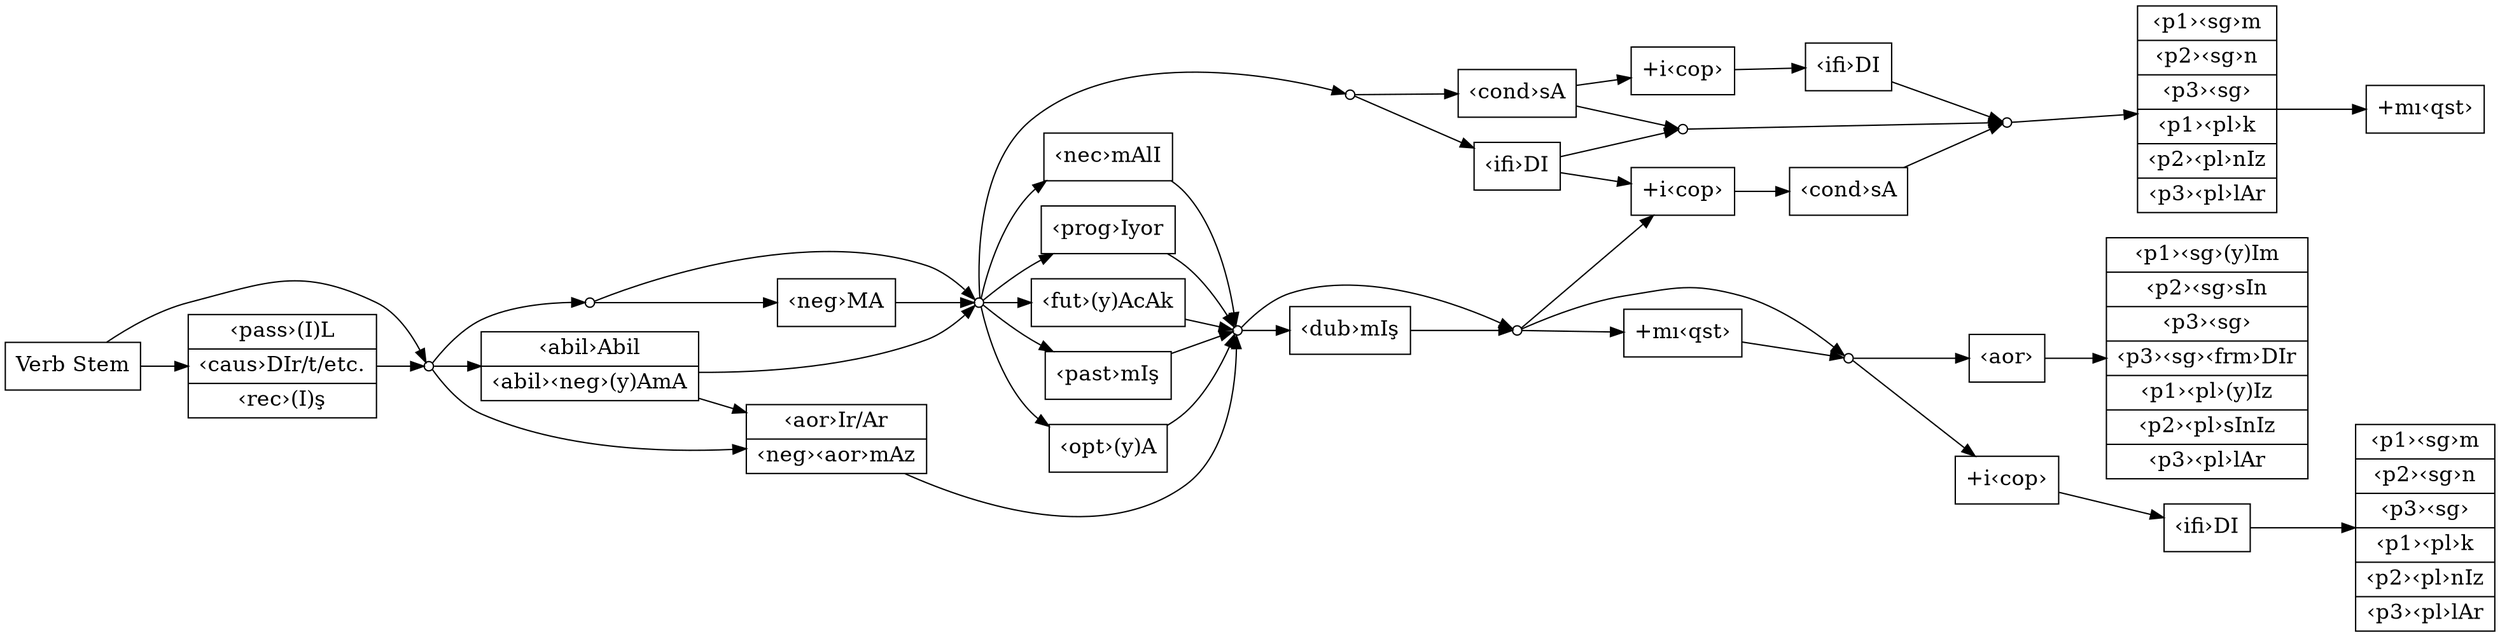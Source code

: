 digraph g {

	forcelabels=true;
	//splines = ortho ;

	graph [
		rankdir = "LR"
	];

	node [
		fontsize = "16"
		shape = "ellipse"
	];
	
	edge [
	];

	"V-INFL" [
		label = "Verb Stem"
		shape = "record"
	];

	"V-DERIV" [
		label = "<f0> ‹pass›(I)L| <f1> ‹caus›DIr/t/etc. | <f2> ‹rec›(I)ş"
		shape = "record"
	];

	"V-INFL-COMMON" [
		shape = circle
		label = ""
		height=.1,width=.1
	]


	"V-TENSE-MA" [
		shape = circle
		label = ""
		height=.1,width=.1
	]

	"V-TENSE-MA-NEG" [
		label = "‹neg›MA"
		shape = "record"
	];

	"V-TENSE-ABIL" [
		label = "<f0> ‹abil›Abil |<f1> ‹abil›‹neg›(y)AmA"
		shape = "record"
	]

	"V-IFI-COND" [
		shape = circle, //diamond
		//style=filled
		//label="V-IFI-COND"
		label = ""
		height=.1,width=.1
	];

	"V-COND" [
		label = "‹cond›sA"
		shape = "record"
	];

	"V-IFI" [
		label = "‹ifi›DI"
		shape = "record"
	];

	"V-IFI-COND-COMMON" [
		shape = circle
		label = ""
		height=.1,width=.1
	] ;

	"V-IFI-COP" [
		label = "+i‹cop›"
		shape = record
	] ;

	"V-COND-COP" [
		label = "+i‹cop›"
		shape = record
	] ;

	"V-IFI-COP-COND" [
		label = "‹cond›sA"
		shape = record
	] ;

	"V-COND-COP-IFI" [
		label = "‹ifi›DI"
		shape = "record"
	] ;

	"V-IFI-COND-COMMON2" [
		shape = circle
		label = ""
		//xlabel = "V-IFI-COND-COMMON2"
		height=.1,width=.1
	] ;

	"V-IFI-COND-PERS" [
		label = "<f0> ‹p1›‹sg›m |<f1> ‹p2›‹sg›n |<f2> ‹p3›‹sg› |<f3> ‹p1›‹pl›k |<f4> ‹p2›‹pl›nIz |<f5> ‹p3›‹pl›lAr"
		shape = "record"
	] ;

	"V-IFI-COND-PERS-MI" [
		label = "+mı‹qst›"
		shape = "record"
	] ;

	"V-AOR" [
		label = "<f0> ‹aor›Ir/Ar |<f1> ‹neg›‹aor›mAz"
		//xlabel = "V-AOR"
		shape = "record"
	];

	"V-INFL-PRE-COP" [
		shape = circle
		label = ""
		//xlabel = "V-INFL-PRE-COP"
		height=.1,width=.1
	] ;

	"V-TENSE-MA-COMMON" [
		//label = "<f0> ‹prog›Iyor |<f1> ‹fut›(y)AcAk |<f2> ‹past›mIş |<f3> ‹opt›(y)A |<f4> ‹nec›mAlI"
		//shape = "record"
		shape = circle
		label = ""
		//xlabel = "V-TENSE-MA-COMMON"
		height=.1,width=.1
	] ;

	"V-PROG" [
		label = "‹prog›Iyor"
		//xlabel = "V-PROG"
		shape = record
	] ;

	"V-FUT" [
		label = "‹fut›(y)AcAk"
		//xlabel = "V-FUT"
		shape = record
	] ;

	"V-PAST" [
		label = "‹past›mIş"
		//xlabel = "V-PAST"
		shape = record
	] ;
	
	"V-OPT" [
		label = "‹opt›(y)A"
		//xlabel = "V-OPT"
		shape = record
	] ;
	
	"V-NEC" [
		label = "‹nec›mAlI"
		//xlabel = "V-NEC"
		shape = record
	] ;

	"V-DUB" [
		label = "‹dub›mIş"
		//xlabel = "V-DUB"
		shape = record
	] ;

	"V-DUB-COMMON" [
		shape = circle
		label = ""
		//xlabel = "V-DUB-COMMON"
		height=.1,width=.1
	] ;

	"V-MI" [
		label = "+mı‹qst›"
		//xlabel = "V-MI"
		shape = record
	] ;

	"V-MI-COMMON" [
		shape = circle
		label = ""
		//xlabel = "V-MI-COMMON"
		height=.1,width=.1
	] ;

	"V-COP" [
		label = "+i‹cop›"
		//xlabel = "V-COP"
		shape = record
	] ;

	"V-COP-IFI" [
		label = "‹ifi›DI"
		//xlabel = "V-COP-IFI"
		shape = record
	] ;

	"V-COP-IFI-PERS" [
		label = "<f0> ‹p1›‹sg›m |<f1> ‹p2›‹sg›n |<f2> ‹p3›‹sg› |<f3> ‹p1›‹pl›k |<f4> ‹p2›‹pl›nIz |<f5> ‹p3›‹pl›lAr"
		//xlabel = "V-COP-IFI-PERS"
		shape = "record"
	] ;

	"V-COP-AOR" [
		label = "‹aor›"
		//xlabel = "V-COP-AOR"
		shape = "record"
	] ;

	"V-COP-AOR-PERS" [
		label = "<f0> ‹p1›‹sg›(y)Im |<f1> ‹p2›‹sg›sIn |<f2> ‹p3›‹sg› |<f3> ‹p3›‹sg›‹frm›DIr |<f4> ‹p1›‹pl›(y)Iz |<f5> ‹p2›‹pl›sInIz |<f6> ‹p3›‹pl›lAr"
		shape = "record"
	] ;



	"V-INFL" -> "V-DERIV" ;
	"V-INFL" -> "V-INFL-COMMON"  [constraint=false] ;
	"V-DERIV" -> "V-INFL-COMMON" ;

	"V-INFL-COMMON" -> "V-TENSE-MA" ;

	"V-TENSE-MA" -> "V-TENSE-MA-COMMON" [constraint=false]  ;
	"V-TENSE-MA" -> "V-TENSE-MA-NEG" ;

	"V-INFL-COMMON" -> "V-TENSE-ABIL" ;
	"V-TENSE-ABIL" -> "V-TENSE-MA-COMMON" ;
	"V-TENSE-ABIL" -> "V-AOR" ;

	"V-INFL-COMMON" -> "V-AOR" ;
	"V-AOR" -> "V-INFL-PRE-COP" ;

	"V-TENSE-MA-NEG" -> "V-TENSE-MA-COMMON";
	"V-TENSE-MA-COMMON" -> "V-IFI-COND" ;
	"V-TENSE-MA-COMMON" -> "V-PROG" ;
	"V-TENSE-MA-COMMON" -> "V-FUT" ;
	"V-TENSE-MA-COMMON" -> "V-PAST" ;
	"V-TENSE-MA-COMMON" -> "V-OPT" ;
	"V-TENSE-MA-COMMON" -> "V-NEC" ;

	"V-IFI-COND" -> "V-IFI" ;
	"V-IFI-COND" -> "V-COND" ;

	"V-IFI" -> "V-IFI-COND-COMMON" ;
	"V-COND" -> "V-IFI-COND-COMMON" ;
	"V-IFI" -> "V-IFI-COP" ;
	"V-COND" -> "V-COND-COP" ;
	"V-IFI-COP" -> "V-IFI-COP-COND" ;
	"V-COND-COP" -> "V-COND-COP-IFI" ;
	"V-IFI-COP-COND" -> "V-IFI-COND-COMMON2" ;
	"V-COND-COP-IFI" -> "V-IFI-COND-COMMON2" ;
	"V-IFI-COND-COMMON" -> "V-IFI-COND-COMMON2" ;
	"V-IFI-COND-COMMON2" -> "V-IFI-COND-PERS" ;
	"V-IFI-COND-PERS" -> "V-IFI-COND-PERS-MI" ;


	"V-PROG" -> "V-INFL-PRE-COP" ;
	"V-FUT" -> "V-INFL-PRE-COP" ;
	"V-PAST" -> "V-INFL-PRE-COP" ;
	"V-OPT" -> "V-INFL-PRE-COP" ;
	"V-NEC" -> "V-INFL-PRE-COP" ;

	"V-INFL-PRE-COP" -> "V-DUB" ;
	"V-DUB" -> "V-DUB-COMMON" ;
	"V-INFL-PRE-COP" -> "V-DUB-COMMON"  [constraint=false] ;
	"V-DUB-COMMON" -> "V-IFI-COP" ;

	"V-DUB-COMMON" -> "V-MI" ; // [taillabel="V-DUB-COMMON",labelangle=90]  ;
	"V-DUB-COMMON" -> "V-MI-COMMON" [constraint=false] ;
	"V-MI" -> "V-MI-COMMON" ; // [taillabel="V-MI",labelangle=90] ;

	"V-MI-COMMON" -> "V-COP" ;
	"V-COP" -> "V-COP-IFI" ;
	"V-COP-IFI" -> "V-COP-IFI-PERS" ;
	"V-MI-COMMON" -> "V-COP-AOR" ;
	"V-COP-AOR" -> "V-COP-AOR-PERS" ;

}
